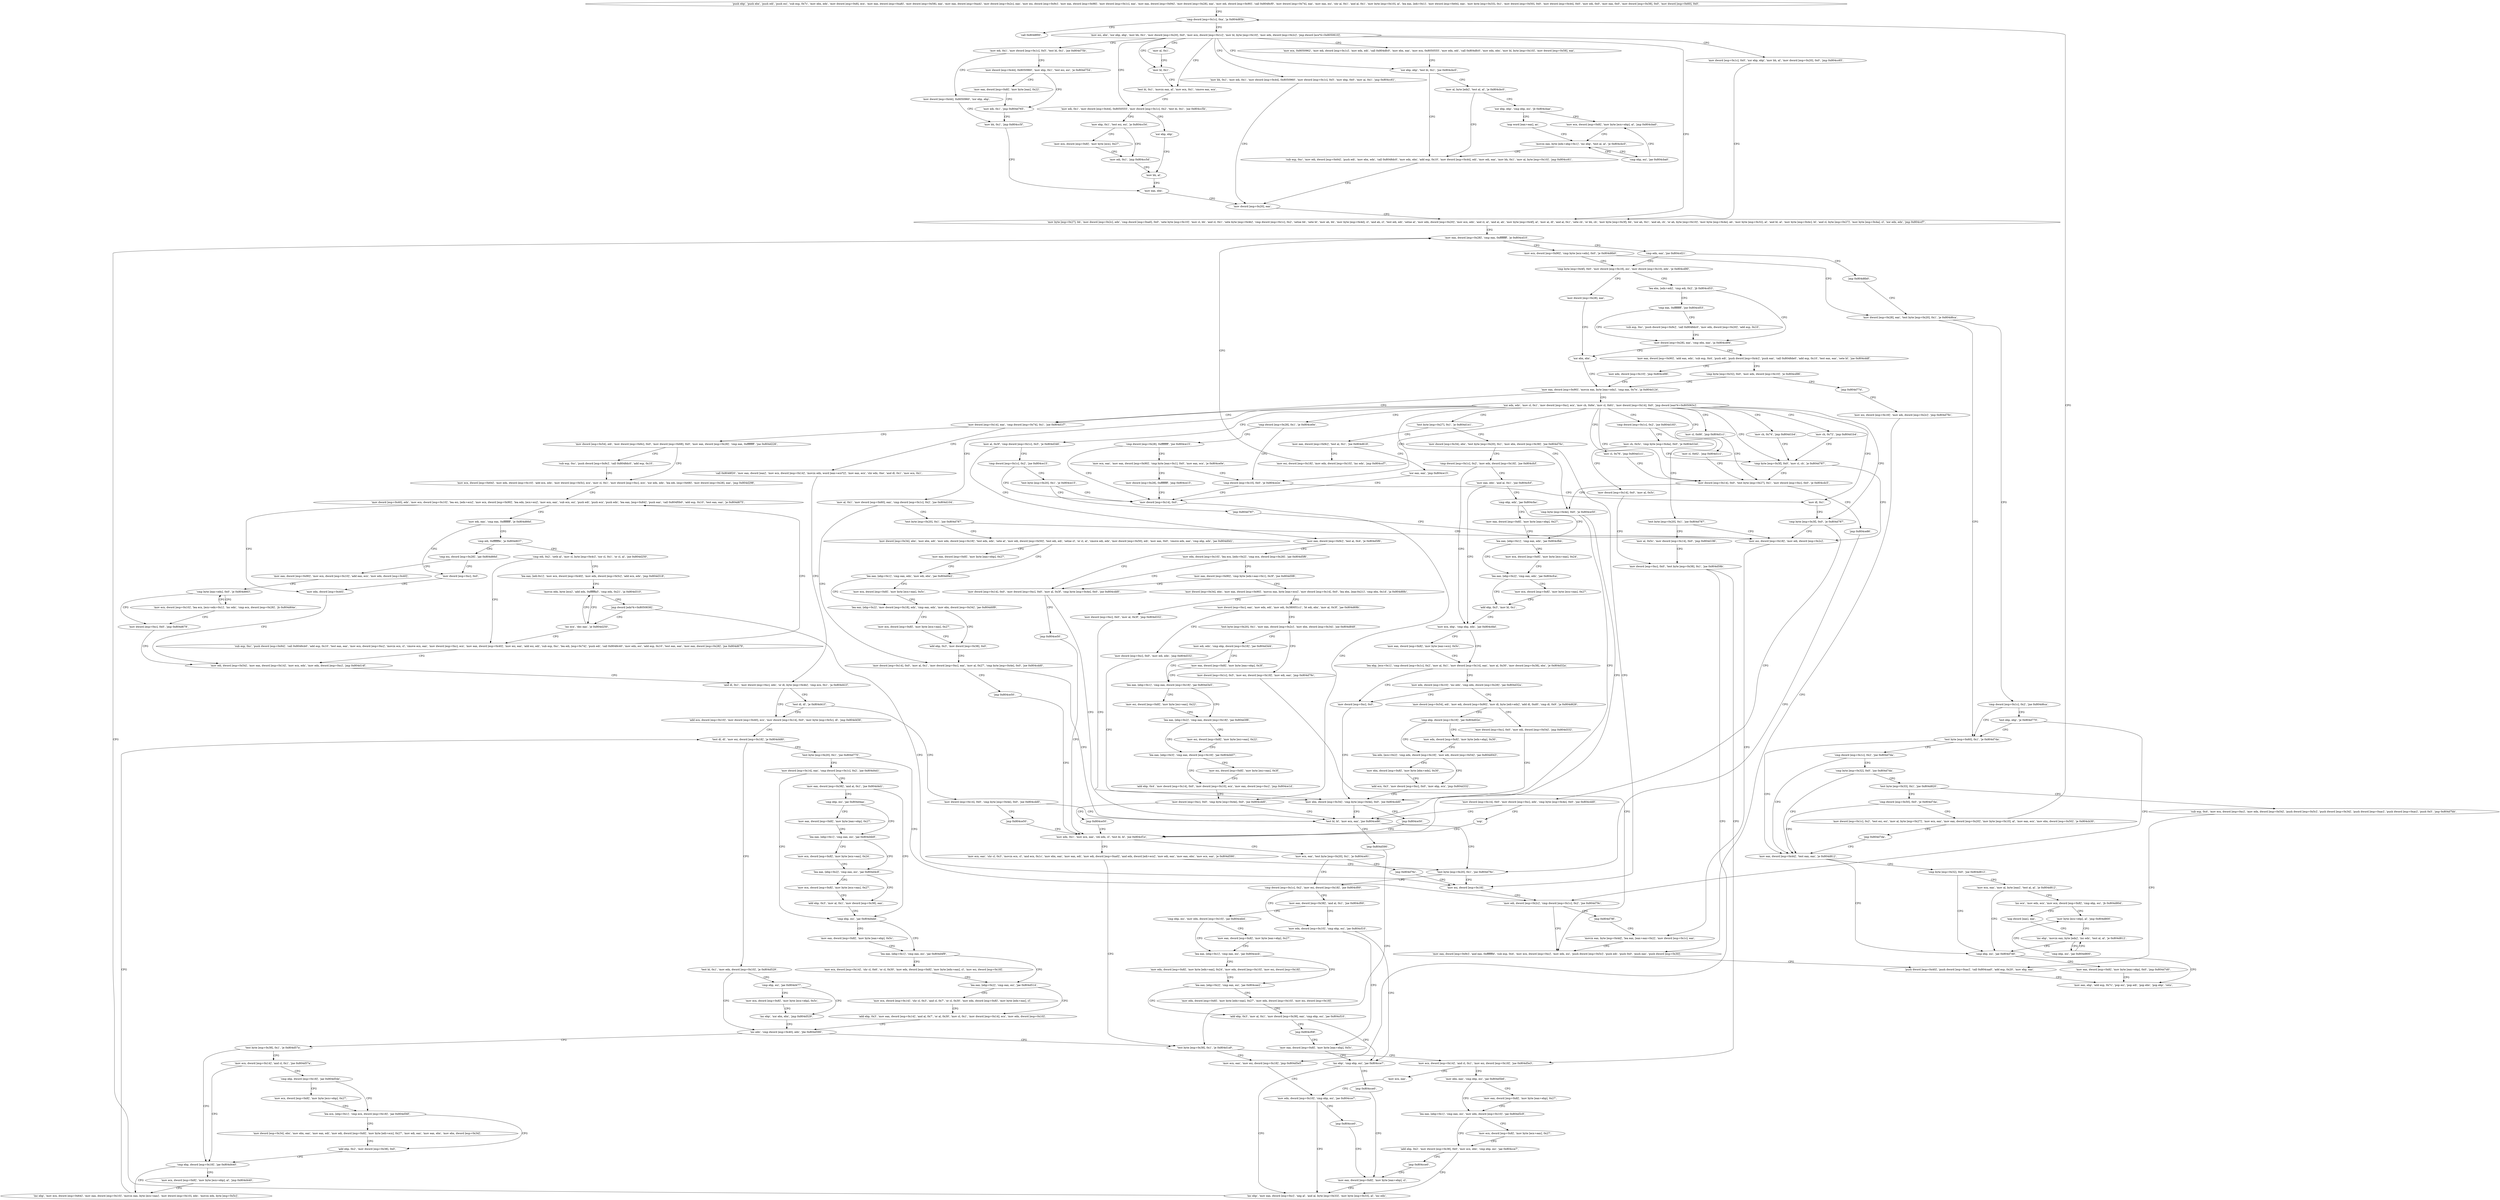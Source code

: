 digraph "func" {
"134531744" [label = "'push ebp', 'push ebx', 'push edi', 'push esi', 'sub esp, 0x7c', 'mov ebx, edx', 'mov dword [esp+0x8], ecx', 'mov eax, dword [esp+0xa8]', 'mov dword [esp+0x58], eax', 'mov eax, dword [esp+0xa4]', 'mov dword [esp+0x2c], eax', 'mov esi, dword [esp+0x9c]', 'mov eax, dword [esp+0x98]', 'mov dword [esp+0x1c], eax', 'mov eax, dword [esp+0x94]', 'mov dword [esp+0x28], eax', 'mov edi, dword [esp+0x90]', 'call 0x8048cf0', 'mov dword [esp+0x74], eax', 'mov eax, esi', 'shr al, 0x1', 'and al, 0x1', 'mov byte [esp+0x10], al', 'lea eax, [edi+0x1]', 'mov dword [esp+0x64], eax', 'mov byte [esp+0x33], 0x1', 'mov dword [esp+0x50], 0x0', 'mov dword [esp+0x44], 0x0', 'mov edi, 0x0', 'mov eax, 0x0', 'mov dword [esp+0x38], 0x0', 'mov dword [esp+0x60], 0x0', " ]
"134531888" [label = "'cmp dword [esp+0x1c], 0xa', 'ja 0x804d85b', " ]
"134535259" [label = "'call 0x8048f00', " ]
"134531899" [label = "'mov esi, ebx', 'xor ebp, ebp', 'mov bh, 0x1', 'mov dword [esp+0x20], 0x0', 'mov ecx, dword [esp+0x1c]', 'mov bl, byte [esp+0x10]', 'mov edx, dword [esp+0x2c]', 'jmp dword [ecx*4+0x8050610]', " ]
"134531932" [label = "'mov ecx, 0x8050962', 'mov edi, dword [esp+0x1c]', 'mov edx, edi', 'call 0x804dfc0', 'mov ebx, eax', 'mov ecx, 0x8050555', 'mov edx, edi', 'call 0x804dfc0', 'mov edx, ebx', 'mov bl, byte [esp+0x10]', 'mov dword [esp+0x58], eax', " ]
"134531972" [label = "'xor ebp, ebp', 'test bl, 0x1', 'jne 0x804cbc0', " ]
"134532066" [label = "'mov bh, 0x1', 'mov edi, 0x1', 'mov dword [esp+0x44], 0x8050960', 'mov dword [esp+0x1c], 0x5', 'mov ebp, 0x0', 'mov al, 0x1', 'jmp 0x804cc61', " ]
"134532098" [label = "'mov dword [esp+0x1c], 0x0', 'xor ebp, ebp', 'mov bh, al', 'mov dword [esp+0x20], 0x0', 'jmp 0x804cc65', " ]
"134532120" [label = "'mov al, 0x1', " ]
"134532122" [label = "'mov bl, 0x1', " ]
"134532124" [label = "'test bl, 0x1', 'movzx eax, al', 'mov ecx, 0x1', 'cmove eax, ecx', " ]
"134532138" [label = "'mov edi, 0x1', 'mov dword [esp+0x44], 0x8050555', 'mov dword [esp+0x1c], 0x2', 'test bl, 0x1', 'jne 0x804cc5b', " ]
"134532197" [label = "'mov byte [esp+0x27], bh', 'mov dword [esp+0x2c], edx', 'cmp dword [esp+0xa0], 0x0', 'sete byte [esp+0x10]', 'mov cl, bh', 'and cl, 0x1', 'sete byte [esp+0x4b]', 'cmp dword [esp+0x1c], 0x2', 'setne bh', 'sete bl', 'mov ah, bh', 'mov byte [esp+0x4d], cl', 'and ah, cl', 'test edi, edi', 'setne al', 'mov edx, dword [esp+0x20]', 'mov ecx, edx', 'and cl, al', 'and al, ah', 'mov byte [esp+0x4f], al', 'mov al, dl', 'and al, 0x1', 'sete ch', 'or bh, ch', 'mov byte [esp+0x3f], bh', 'xor ah, 0x1', 'and ah, ch', 'or ah, byte [esp+0x10]', 'mov byte [esp+0x4e], ah', 'mov byte [esp+0x32], al', 'and bl, al', 'mov byte [esp+0x4c], bl', 'and cl, byte [esp+0x27]', 'mov byte [esp+0x4a], cl', 'xor edx, edx', 'jmp 0x804ccf7', " ]
"134534954" [label = "'mov edi, 0x1', 'mov dword [esp+0x1c], 0x5', 'test bl, 0x1', 'jne 0x804d75b', " ]
"134532032" [label = "'sub esp, 0xc', 'mov edi, dword [esp+0x64]', 'push edi', 'mov ebx, edx', 'call 0x8048dc0', 'mov edx, ebx', 'add esp, 0x10', 'mov dword [esp+0x44], edi', 'mov edi, eax', 'mov bh, 0x1', 'mov al, byte [esp+0x10]', 'jmp 0x804cc61', " ]
"134531979" [label = "'mov al, byte [edx]', 'test al, al', 'je 0x804cbc0', " ]
"134532193" [label = "'mov dword [esp+0x20], eax', " ]
"134532187" [label = "'xor ebp, ebp', " ]
"134532164" [label = "'mov ebp, 0x1', 'test esi, esi', 'je 0x804cc54', " ]
"134532343" [label = "'mov eax, dword [esp+0x28]', 'cmp eax, 0xffffffff', 'je 0x804cd10', " ]
"134535003" [label = "'mov dword [esp+0x44], 0x8050960', 'xor ebp, ebp', " ]
"134534972" [label = "'mov dword [esp+0x44], 0x8050960', 'mov ebp, 0x1', 'test esi, esi', 'je 0x804d754', " ]
"134531985" [label = "'xor ebp, ebp', 'cmp ebp, esi', 'jb 0x804cbae', " ]
"134532189" [label = "'mov bh, al', " ]
"134532180" [label = "'mov edi, 0x1', 'jmp 0x804cc5d', " ]
"134532173" [label = "'mov ecx, dword [esp+0x8]', 'mov byte [ecx], 0x27', " ]
"134532368" [label = "'mov ecx, dword [esp+0x90]', 'cmp byte [ecx+edx], 0x0', 'je 0x804d6b0', " ]
"134532352" [label = "'cmp edx, eax', 'jne 0x804cd21', " ]
"134535013" [label = "'mov bh, 0x1', 'jmp 0x804cc5f', " ]
"134534996" [label = "'mov edi, 0x1', 'jmp 0x804d765', " ]
"134534989" [label = "'mov eax, dword [esp+0x8]', 'mov byte [eax], 0x22', " ]
"134532014" [label = "'mov ecx, dword [esp+0x8]', 'mov byte [ecx+ebp], al', 'jmp 0x804cba0', " ]
"134531991" [label = "'nop word [eax+eax], ax', " ]
"134534832" [label = "'mov dword [esp+0x28], eax', 'test byte [esp+0x20], 0x1', 'je 0x804d6ca', " ]
"134532385" [label = "'cmp byte [esp+0x4f], 0x0', 'mov dword [esp+0x18], esi', 'mov dword [esp+0x10], edx', 'je 0x804cd90', " ]
"134532356" [label = "'jmp 0x804d6b0', " ]
"134532191" [label = "'mov eax, ebx', " ]
"134532000" [label = "'movzx eax, byte [edx+ebp+0x1]', 'inc ebp', 'test al, al', 'je 0x804cbc0', " ]
"134534858" [label = "'test byte [esp+0x60], 0x1', 'je 0x804d7da', " ]
"134534843" [label = "'cmp dword [esp+0x1c], 0x2', 'jne 0x804d6ca', " ]
"134532496" [label = "'mov dword [esp+0x28], eax', " ]
"134532400" [label = "'lea ebx, [edx+edi]', 'cmp edi, 0x2', 'jb 0x804cd53', " ]
"134532010" [label = "'cmp ebp, esi', 'jae 0x804cba0', " ]
"134535130" [label = "'mov eax, dword [esp+0x44]', 'test eax, eax', 'je 0x804d812', " ]
"134534869" [label = "'cmp dword [esp+0x1c], 0x2', 'jne 0x804d7da', " ]
"134534850" [label = "'test ebp, ebp', 'je 0x804d770', " ]
"134532500" [label = "'xor ebx, ebx', " ]
"134532435" [label = "'mov dword [esp+0x28], eax', 'cmp ebx, eax', 'ja 0x804cd94', " ]
"134532408" [label = "'cmp eax, 0xffffffff', 'jne 0x804cd53', " ]
"134535186" [label = "'cmp ebp, esi', 'jae 0x804d7d0', " ]
"134535138" [label = "'cmp byte [esp+0x32], 0x0', 'jne 0x804d812', " ]
"134534880" [label = "'cmp byte [esp+0x32], 0x0', 'jne 0x804d7da', " ]
"134535024" [label = "'mov edi, dword [esp+0x2c]', 'cmp dword [esp+0x1c], 0x2', 'jne 0x804d79c', " ]
"134533412" [label = "'mov dword [esp+0x14], eax', 'cmp dword [esp+0x74], 0x1', 'jne 0x804d1f7', " ]
"134533623" [label = "'mov dword [esp+0x54], edi', 'mov dword [esp+0x6c], 0x0', 'mov dword [esp+0x68], 0x0', 'mov eax, dword [esp+0x28]', 'cmp eax, 0xffffffff', 'jne 0x804d226', " ]
"134533427" [label = "'call 0x8048f20', 'mov eax, dword [eax]', 'mov ecx, dword [esp+0x14]', 'movzx edx, word [eax+ecx*2]', 'mov eax, ecx', 'shr edx, 0xe', 'and dl, 0x1', 'mov ecx, 0x1', " ]
"134532522" [label = "'xor edx, edx', 'mov cl, 0x1', 'mov dword [esp+0xc], ecx', 'mov ch, 0x6e', 'mov cl, 0x61', 'mov dword [esp+0x14], 0x0', 'jmp dword [eax*4+0x805063c]', " ]
"134532549" [label = "'cmp byte [esp+0x4e], 0x0', 'je 0x804ce50', " ]
"134532581" [label = "'cmp dword [esp+0x28], 0x1', 'je 0x804ce0e', " ]
"134532622" [label = "'cmp dword [esp+0x10], 0x0', 'je 0x804ce2e', " ]
"134532654" [label = "'mov dl, 0x1', " ]
"134532656" [label = "'cmp byte [esp+0x3f], 0x0', 'je 0x804d787', " ]
"134532912" [label = "'cmp dword [esp+0x1c], 0x2', 'jne 0x804d183', " ]
"134532949" [label = "'mov cl, 0x66', 'jmp 0x804d1c1', " ]
"134532956" [label = "'mov ch, 0x74', 'jmp 0x804d1b4', " ]
"134532963" [label = "'mov cl, 0x62', 'jmp 0x804d1c1', " ]
"134532970" [label = "'mov ch, 0x72', 'jmp 0x804d1b4', " ]
"134532977" [label = "'test byte [esp+0x27], 0x1', 'je 0x804d1e1', " ]
"134533205" [label = "'mov al, 0x3f', 'cmp dword [esp+0x1c], 0x5', 'je 0x804d346', " ]
"134533245" [label = "'mov cl, 0x76', 'jmp 0x804d1c1', " ]
"134533252" [label = "'mov al, 0x1', 'mov dword [esp+0x60], eax', 'cmp dword [esp+0x1c], 0x2', 'jne 0x804d104', " ]
"134533556" [label = "'cmp byte [esp+0x3f], 0x0', 'mov cl, ch', 'je 0x804d787', " ]
"134533569" [label = "'mov dword [esp+0x14], 0x0', 'test byte [esp+0x27], 0x1', 'mov dword [esp+0xc], 0x0', 'je 0x804cdc5', " ]
"134532443" [label = "'mov eax, dword [esp+0x90]', 'add eax, edx', 'sub esp, 0x4', 'push edi', 'push dword [esp+0x4c]', 'push eax', 'call 0x8048de0', 'add esp, 0x10', 'test eax, eax', 'sete bl', 'jne 0x804cddf', " ]
"134532413" [label = "'sub esp, 0xc', 'push dword [esp+0x9c]', 'call 0x8048dc0', 'mov edx, dword [esp+0x20]', 'add esp, 0x10', " ]
"134535120" [label = "'mov eax, ebp', 'add esp, 0x7c', 'pop esi', 'pop edi', 'pop ebx', 'pop ebp', 'retn', " ]
"134535190" [label = "'mov eax, dword [esp+0x8]', 'mov byte [eax+ebp], 0x0', 'jmp 0x804d7d0', " ]
"134535145" [label = "'mov ecx, eax', 'mov al, byte [eax]', 'test al, al', 'je 0x804d812', " ]
"134534891" [label = "'test byte [esp+0x33], 0x1', 'jne 0x804d820', " ]
"134535068" [label = "'mov eax, dword [esp+0x9c]', 'and eax, 0xfffffffd', 'sub esp, 0x4', 'mov ecx, dword [esp+0xc]', 'mov edx, esi', 'push dword [esp+0x5c]', 'push edi', 'push 0x0', 'push eax', 'push dword [esp+0x30]', " ]
"134535035" [label = "'jmp 0x804d78f', " ]
"134533670" [label = "'mov ecx, dword [esp+0x64]', 'mov edx, dword [esp+0x10]', 'add ecx, edx', 'mov dword [esp+0x5c], ecx', 'mov cl, 0x1', 'mov dword [esp+0xc], ecx', 'xor edx, edx', 'lea edi, [esp+0x68]', 'mov dword [esp+0x28], eax', 'jmp 0x804d298', " ]
"134533652" [label = "'sub esp, 0xc', 'push dword [esp+0x9c]', 'call 0x8048dc0', 'add esp, 0x10', " ]
"134533455" [label = "'and dl, 0x1', 'mov dword [esp+0xc], edx', 'or dl, byte [esp+0x4b]', 'cmp ecx, 0x1', 'ja 0x804d41f', " ]
"134532688" [label = "'mov edx, 0x1', 'mov ecx, eax', 'shl edx, cl', 'test bl, bl', 'jne 0x804cf1e', " ]
"134532560" [label = "'test bl, bl', 'mov ecx, eax', 'jne 0x804ce86', " ]
"134532588" [label = "'cmp dword [esp+0x28], 0xffffffff', 'jne 0x804ce15', " ]
"134532629" [label = "'mov dword [esp+0x14], 0x0', " ]
"134535047" [label = "'mov esi, dword [esp+0x18]', 'mov edi, dword [esp+0x2c]', " ]
"134532667" [label = "'mov dword [esp+0x14], 0x0', 'mov dword [esp+0xc], edx', 'cmp byte [esp+0x4e], 0x0', 'jne 0x804cdd0', " ]
"134533507" [label = "'mov ch, 0x5c', 'cmp byte [esp+0x4a], 0x0', 'je 0x804d1b4', " ]
"134532923" [label = "'test byte [esp+0x20], 0x1', 'jne 0x804d787', " ]
"134533601" [label = "'mov eax, dword [esp+0x9c]', 'test al, 0x1', 'jne 0x804d618', " ]
"134532988" [label = "'mov dword [esp+0x34], ebx', 'test byte [esp+0x20], 0x1', 'mov ebx, dword [esp+0x38]', 'jne 0x804d76c', " ]
"134533958" [label = "'mov eax, dword [esp+0x9c]', 'test al, 0x4', 'je 0x804d5f6', " ]
"134533218" [label = "'cmp dword [esp+0x1c], 0x2', 'jne 0x804ce15', " ]
"134533380" [label = "'mov dword [esp+0x14], 0x0', 'mov al, 0x1', 'mov dword [esp+0xc], eax', 'mov al, 0x27', 'cmp byte [esp+0x4e], 0x0', 'jne 0x804cdd0', " ]
"134533265" [label = "'test byte [esp+0x20], 0x1', 'jne 0x804d787', " ]
"134533596" [label = "'jmp 0x804ce86', " ]
"134532502" [label = "'mov eax, dword [esp+0x90]', 'movzx eax, byte [eax+edx]', 'cmp eax, 0x7e', 'ja 0x804d124', " ]
"134532575" [label = "'mov edx, dword [esp+0x10]', 'jmp 0x804cd96', " ]
"134532476" [label = "'cmp byte [esp+0x32], 0x0', 'mov edx, dword [esp+0x10]', 'je 0x804cd96', " ]
"134535153" [label = "'inc ecx', 'mov edx, ecx', 'mov ecx, dword [esp+0x8]', 'cmp ebp, esi', 'jb 0x804d80d', " ]
"134535200" [label = "'sub esp, 0x4', 'mov ecx, dword [esp+0xc]', 'mov edx, dword [esp+0x54]', 'push dword [esp+0x5c]', 'push dword [esp+0x34]', 'push dword [esp+0xac]', 'push dword [esp+0xac]', 'push 0x5', 'jmp 0x804d7bb', " ]
"134534902" [label = "'cmp dword [esp+0x50], 0x0', 'je 0x804d7da', " ]
"134535099" [label = "'push dword [esp+0x40]', 'push dword [esp+0xac]', 'call 0x804caa0', 'add esp, 0x20', 'mov ebp, eax', " ]
"134535055" [label = "'movzx eax, byte [esp+0x4d]', 'lea eax, [eax+eax+0x2]', 'mov dword [esp+0x1c], eax', " ]
"134533784" [label = "'mov dword [esp+0x40], edx', 'mov ecx, dword [esp+0x10]', 'lea esi, [edx+ecx]', 'mov ecx, dword [esp+0x90]', 'lea edx, [ecx+esi]', 'mov ecx, eax', 'sub ecx, esi', 'push edi', 'push ecx', 'push edx', 'lea eax, [esp+0x84]', 'push eax', 'call 0x804f0b0', 'add esp, 0x10', 'test eax, eax', 'je 0x804d675', " ]
"134534175" [label = "'add ecx, dword [esp+0x10]', 'mov dword [esp+0x40], ecx', 'mov dword [esp+0x14], 0x0', 'mov byte [esp+0x5c], dl', 'jmp 0x804d456', " ]
"134534230" [label = "'test dl, dl', 'mov esi, dword [esp+0x18]', 'je 0x804d480', " ]
"134533475" [label = "'test dl, dl', 'je 0x804d41f', " ]
"134533483" [label = "'mov dword [esp+0x14], 0x0', 'cmp byte [esp+0x4e], 0x0', 'jne 0x804cdd0', " ]
"134532894" [label = "'mov ecx, eax', 'test byte [esp+0x20], 0x1', 'je 0x804ce91', " ]
"134532705" [label = "'mov ecx, eax', 'shr cl, 0x3', 'movzx ecx, cl', 'and ecx, 0x1c', 'mov ebx, eax', 'mov eax, edi', 'mov edi, dword [esp+0xa0]', 'and edx, dword [edi+ecx]', 'mov edi, eax', 'mov eax, ebx', 'mov ecx, eax', 'je 0x804d590', " ]
"134532742" [label = "'test byte [esp+0x20], 0x1', 'jne 0x804d76c', " ]
"134532570" [label = "'jmp 0x804d590', " ]
"134532595" [label = "'mov ecx, eax', 'mov eax, dword [esp+0x90]', 'cmp byte [eax+0x1], 0x0', 'mov eax, ecx', 'je 0x804ce0e', " ]
"134532637" [label = "'mov dword [esp+0xc], 0x0', 'cmp byte [esp+0x4e], 0x0', 'jne 0x804cdd0', " ]
"134532686" [label = "'nop', " ]
"134533516" [label = "'mov dword [esp+0x14], 0x0', 'mov al, 0x5c', " ]
"134532934" [label = "'mov al, 0x5c', 'mov dword [esp+0x14], 0x0', 'jmp 0x804d196', " ]
"134534680" [label = "'mov esi, dword [esp+0x18]', 'mov edx, dword [esp+0x10]', 'inc edx', 'jmp 0x804ccf7', " ]
"134533616" [label = "'xor eax, eax', 'jmp 0x804ce15', " ]
"134535020" [label = "'mov esi, dword [esp+0x18]', " ]
"134533007" [label = "'cmp dword [esp+0x1c], 0x2', 'mov edx, dword [esp+0x18]', 'jne 0x804cfcf', " ]
"134534646" [label = "'mov dword [esp+0x14], 0x0', 'mov dword [esp+0xc], 0x0', 'mov al, 0x3f', 'cmp byte [esp+0x4e], 0x0', 'jne 0x804cdd0', " ]
"134533973" [label = "'mov edx, dword [esp+0x10]', 'lea ecx, [edx+0x2]', 'cmp ecx, dword [esp+0x28]', 'jae 0x804d5f6', " ]
"134533229" [label = "'test byte [esp+0x20], 0x1', 'je 0x804ce15', " ]
"134533407" [label = "'jmp 0x804ce50', " ]
"134533276" [label = "'mov dword [esp+0x34], ebx', 'mov ebx, edi', 'mov edx, dword [esp+0x18]', 'test edx, edx', 'sete al', 'mov edi, dword [esp+0x50]', 'test edi, edi', 'setne cl', 'or cl, al', 'cmove edi, edx', 'mov dword [esp+0x50], edi', 'mov eax, 0x0', 'cmove edx, eax', 'cmp ebp, edx', 'jae 0x804d0d1', " ]
"134532487" [label = "'jmp 0x804d77d', " ]
"134535181" [label = "'mov byte [ecx+ebp], al', 'jmp 0x804d800', " ]
"134535164" [label = "'nop dword [eax], eax', " ]
"134534913" [label = "'mov dword [esp+0x1c], 0x2', 'test esi, esi', 'mov al, byte [esp+0x27]', 'mov ecx, eax', 'mov eax, dword [esp+0x20]', 'mov byte [esp+0x10], al', 'mov eax, ecx', 'mov ebx, dword [esp+0x50]', 'je 0x804cb30', " ]
"134534773" [label = "'mov edx, dword [esp+0x40]', " ]
"134533836" [label = "'mov edi, eax', 'cmp eax, 0xffffffff', 'je 0x804d66d', " ]
"134534272" [label = "'test byte [esp+0x20], 0x1', 'jne 0x804d770', " ]
"134534238" [label = "'test bl, 0x1', 'mov edx, dword [esp+0x10]', 'je 0x804d529', " ]
"134533502" [label = "'jmp 0x804ce50', " ]
"134532753" [label = "'cmp dword [esp+0x1c], 0x2', 'mov esi, dword [esp+0x18]', 'jne 0x804cf00', " ]
"134532907" [label = "'jmp 0x804d76c', " ]
"134534544" [label = "'test byte [esp+0x38], 0x1', 'je 0x804d1a9', " ]
"134532612" [label = "'mov dword [esp+0x28], 0xffffffff', 'jmp 0x804ce15', " ]
"134532652" [label = "'jmp 0x804ce50', " ]
"134533526" [label = "'mov dword [esp+0xc], 0x0', 'test byte [esp+0x38], 0x1', 'jne 0x804d59b', " ]
"134533071" [label = "'mov ecx, ebp', 'cmp ebp, edx', 'jae 0x804cfdd', " ]
"134533018" [label = "'mov eax, ebx', 'and al, 0x1', 'jne 0x804cfcf', " ]
"134534675" [label = "'jmp 0x804ce50', " ]
"134533990" [label = "'mov eax, dword [esp+0x90]', 'cmp byte [edx+eax+0x1], 0x3f', 'jne 0x804d5f6', " ]
"134533240" [label = "'jmp 0x804d787', " ]
"134533329" [label = "'lea eax, [ebp+0x1]', 'cmp eax, edx', 'mov edi, ebx', 'jae 0x804d0e2', " ]
"134533321" [label = "'mov eax, dword [esp+0x8]', 'mov byte [eax+ebp], 0x27', " ]
"134535037" [label = "'mov esi, dword [esp+0x18]', 'mov edi, dword [esp+0x2c]', 'jmp 0x804d79c', " ]
"134535168" [label = "'inc ebp', 'movzx eax, byte [edx]', 'inc edx', 'test al, al', 'je 0x804d812', " ]
"134534949" [label = "'jmp 0x804d7da', " ]
"134534777" [label = "'mov edi, dword [esp+0x54]', 'mov eax, dword [esp+0x14]', 'mov ecx, edx', 'mov edx, dword [esp+0xc]', 'jmp 0x804d14f', " ]
"134534765" [label = "'mov dword [esp+0xc], 0x0', " ]
"134533847" [label = "'cmp edi, 0xfffffffe', 'je 0x804d637', " ]
"134534283" [label = "'mov dword [esp+0x14], eax', 'cmp dword [esp+0x1c], 0x2', 'jne 0x804d4d1', " ]
"134534441" [label = "'inc edx', 'cmp dword [esp+0x40], edx', 'jbe 0x804d590', " ]
"134534251" [label = "'cmp ebp, esi', 'jae 0x804d477', " ]
"134532864" [label = "'mov edx, dword [esp+0x10]', 'cmp ebp, esi', 'jae 0x804cf10', " ]
"134532764" [label = "'mov eax, dword [esp+0x38]', 'and al, 0x1', 'jne 0x804cf00', " ]
"134533545" [label = "'mov ecx, eax', 'mov esi, dword [esp+0x18]', 'jmp 0x804d5e5', " ]
"134534555" [label = "'mov ecx, dword [esp+0x14]', 'and cl, 0x1', 'mov esi, dword [esp+0x18]', 'jne 0x804d5e3', " ]
"134534627" [label = "'mov ecx, eax', " ]
"134534568" [label = "'mov ebx, eax', 'cmp ebp, esi', 'jae 0x804d5b6', " ]
"134534629" [label = "'mov edx, dword [esp+0x10]', 'cmp ebp, esi', 'jae 0x804cce7', " ]
"134533085" [label = "'lea ebp, [ecx+0x1]', 'cmp dword [esp+0x1c], 0x2', 'mov al, 0x1', 'mov dword [esp+0x14], eax', 'mov al, 0x30', 'mov dword [esp+0x38], ebx', 'je 0x804d32a', " ]
"134533077" [label = "'mov eax, dword [esp+0x8]', 'mov byte [eax+ecx], 0x5c', " ]
"134533024" [label = "'cmp ebp, edx', 'jae 0x804cfac', " ]
"134534008" [label = "'mov dword [esp+0x34], ebx', 'mov eax, dword [esp+0x90]', 'movsx eax, byte [eax+ecx]', 'mov dword [esp+0x14], 0x0', 'lea ebx, [eax-0x21]', 'cmp ebx, 0x1d', 'ja 0x804d68c', " ]
"134533346" [label = "'lea eax, [ebp+0x2]', 'mov dword [esp+0x18], edx', 'cmp eax, edx', 'mov ebx, dword [esp+0x34]', 'jae 0x804d0f9', " ]
"134533338" [label = "'mov ecx, dword [esp+0x8]', 'mov byte [ecx+eax], 0x5c', " ]
"134535177" [label = "'cmp ebp, esi', 'jae 0x804d800', " ]
"134534711" [label = "'cmp esi, dword [esp+0x28]', 'jae 0x804d66d', " ]
"134533856" [label = "'cmp edi, 0x2', 'setb al', 'mov cl, byte [esp+0x4c]', 'xor cl, 0x1', 'or cl, al', 'jne 0x804d250', " ]
"134534353" [label = "'cmp ebp, esi', 'jae 0x804d4dd', " ]
"134534294" [label = "'mov eax, dword [esp+0x38]', 'and al, 0x1', 'jne 0x804d4d1', " ]
"134534448" [label = "'test byte [esp+0x38], 0x1', 'je 0x804d57a', " ]
"134534263" [label = "'inc ebp', 'xor ebx, ebx', 'jmp 0x804d529', " ]
"134534255" [label = "'mov ecx, dword [esp+0x8]', 'mov byte [ecx+ebp], 0x5c', " ]
"134532880" [label = "'inc ebp', 'cmp ebp, esi', 'jae 0x804cce7', " ]
"134532872" [label = "'mov eax, dword [esp+0x8]', 'mov byte [eax+ebp], 0x5c', " ]
"134532772" [label = "'cmp ebp, esi', 'mov edx, dword [esp+0x10]', 'jae 0x804ceb4', " ]
"134534582" [label = "'lea eax, [ebp+0x1]', 'cmp eax, esi', 'mov edx, dword [esp+0x10]', 'jae 0x804d5c9', " ]
"134534574" [label = "'mov eax, dword [esp+0x8]', 'mov byte [eax+ebp], 0x27', " ]
"134532327" [label = "'inc ebp', 'mov eax, dword [esp+0xc]', 'neg al', 'and al, byte [esp+0x33]', 'mov byte [esp+0x33], al', 'inc edx', " ]
"134534641" [label = "'jmp 0x804cce0', " ]
"134533930" [label = "'mov dword [esp+0xc], 0x0', " ]
"134533111" [label = "'mov edx, dword [esp+0x10]', 'inc edx', 'cmp edx, dword [esp+0x28]', 'jae 0x804d32a', " ]
"134533036" [label = "'lea eax, [ebp+0x1]', 'cmp eax, edx', 'jae 0x804cfbb', " ]
"134533028" [label = "'mov eax, dword [esp+0x8]', 'mov byte [eax+ebp], 0x27', " ]
"134534796" [label = "'mov dword [esp+0xc], 0x0', 'mov al, 0x3f', 'jmp 0x804d332', " ]
"134534043" [label = "'mov dword [esp+0xc], eax', 'mov edx, edi', 'mov edi, 0x380051c1', 'bt edi, ebx', 'mov al, 0x3f', 'jae 0x804d69b', " ]
"134533369" [label = "'add ebp, 0x3', 'mov dword [esp+0x38], 0x0', " ]
"134533361" [label = "'mov ecx, dword [esp+0x8]', 'mov byte [ecx+eax], 0x27', " ]
"134534717" [label = "'mov eax, dword [esp+0x90]', 'mov ecx, dword [esp+0x10]', 'add eax, ecx', 'mov edx, dword [esp+0x40]', " ]
"134533712" [label = "'sub esp, 0xc', 'push dword [esp+0x84]', 'call 0x8048cb0', 'add esp, 0x10', 'test eax, eax', 'mov ecx, dword [esp+0xc]', 'movzx ecx, cl', 'cmove ecx, eax', 'mov dword [esp+0xc], ecx', 'mov eax, dword [esp+0x40]', 'mov esi, eax', 'add esi, edi', 'sub esp, 0xc', 'lea edi, [esp+0x74]', 'push edi', 'call 0x8048c40', 'mov edx, esi', 'add esp, 0x10', 'test eax, eax', 'mov eax, dword [esp+0x28]', 'jne 0x804d679', " ]
"134533877" [label = "'lea eax, [edi-0x1]', 'mov ecx, dword [esp+0x40]', 'mov edx, dword [esp+0x5c]', 'add ecx, edx', 'jmp 0x804d318', " ]
"134534365" [label = "'lea eax, [ebp+0x1]', 'cmp eax, esi', 'jae 0x804d4f9', " ]
"134534357" [label = "'mov eax, dword [esp+0x8]', 'mov byte [eax+ebp], 0x5c', " ]
"134534302" [label = "'cmp ebp, esi', 'jae 0x804d4aa', " ]
"134534522" [label = "'cmp ebp, dword [esp+0x18]', 'jae 0x804d440', " ]
"134534455" [label = "'mov ecx, dword [esp+0x14]', 'and cl, 0x1', 'jne 0x804d57a', " ]
"134532889" [label = "'jmp 0x804cce0', " ]
"134532788" [label = "'lea eax, [ebp+0x1]', 'cmp eax, esi', 'jae 0x804cecb', " ]
"134532780" [label = "'mov eax, dword [esp+0x8]', 'mov byte [eax+ebp], 0x27', " ]
"134532320" [label = "'mov eax, dword [esp+0x8]', 'mov byte [eax+ebp], cl', " ]
"134534601" [label = "'add ebp, 0x2', 'mov dword [esp+0x38], 0x0', 'mov ecx, ebx', 'cmp ebp, esi', 'jae 0x804cce7', " ]
"134534593" [label = "'mov ecx, dword [esp+0x8]', 'mov byte [ecx+eax], 0x27', " ]
"134533938" [label = "'mov ebx, dword [esp+0x34]', 'cmp byte [esp+0x4e], 0x0', 'jne 0x804cdd0', " ]
"134533126" [label = "'mov dword [esp+0x54], edi', 'mov edi, dword [esp+0x90]', 'mov dl, byte [edi+edx]', 'add dl, 0xd0', 'cmp dl, 0x9', 'ja 0x804d626', " ]
"134533051" [label = "'lea eax, [ebp+0x2]', 'cmp eax, edx', 'jae 0x804cfca', " ]
"134533043" [label = "'mov ecx, dword [esp+0x8]', 'mov byte [ecx+eax], 0x24', " ]
"134534811" [label = "'mov dword [esp+0xc], 0x0', 'mov edi, edx', 'jmp 0x804d332', " ]
"134534065" [label = "'test byte [esp+0x20], 0x1', 'mov eax, dword [esp+0x2c]', 'mov ebx, dword [esp+0x34]', 'jne 0x804d848', " ]
"134534734" [label = "'cmp byte [eax+edx], 0x0', 'je 0x804d663', " ]
"134533912" [label = "'movsx edx, byte [ecx]', 'add edx, 0xffffffa5', 'cmp edx, 0x21', 'ja 0x804d310', " ]
"134534393" [label = "'lea eax, [ebp+0x2]', 'cmp eax, esi', 'jae 0x804d514', " ]
"134534372" [label = "'mov ecx, dword [esp+0x14]', 'shr cl, 0x6', 'or cl, 0x30', 'mov edx, dword [esp+0x8]', 'mov byte [edx+eax], cl', 'mov esi, dword [esp+0x18]', " ]
"134534314" [label = "'lea eax, [ebp+0x1]', 'cmp eax, esi', 'jae 0x804d4b9', " ]
"134534306" [label = "'mov eax, dword [esp+0x8]', 'mov byte [eax+ebp], 0x27', " ]
"134534208" [label = "'inc ebp', 'mov ecx, dword [esp+0x64]', 'mov eax, dword [esp+0x10]', 'movzx eax, byte [ecx+eax]', 'mov dword [esp+0x10], edx', 'movzx edx, byte [esp+0x5c]', " ]
"134534532" [label = "'mov ecx, dword [esp+0x8]', 'mov byte [ecx+ebp], al', 'jmp 0x804d440', " ]
"134534464" [label = "'cmp ebp, dword [esp+0x18]', 'jae 0x804d54e', " ]
"134532811" [label = "'lea eax, [ebp+0x2]', 'cmp eax, esi', 'jae 0x804cee2', " ]
"134532795" [label = "'mov edx, dword [esp+0x8]', 'mov byte [edx+eax], 0x24', 'mov edx, dword [esp+0x10]', 'mov esi, dword [esp+0x18]', " ]
"134534622" [label = "'jmp 0x804cce0', " ]
"134533953" [label = "'jmp 0x804ce50', " ]
"134534694" [label = "'mov dword [esp+0xc], 0x0', 'mov edi, dword [esp+0x54]', 'jmp 0x804d332', " ]
"134533152" [label = "'cmp ebp, dword [esp+0x18]', 'jae 0x804d02e', " ]
"134533066" [label = "'add ebp, 0x3', 'mov bl, 0x1', " ]
"134533058" [label = "'mov ecx, dword [esp+0x8]', 'mov byte [ecx+eax], 0x27', " ]
"134535240" [label = "'mov dword [esp+0x1c], 0x5', 'mov esi, dword [esp+0x18]', 'mov edi, eax', 'jmp 0x804d79c', " ]
"134534084" [label = "'mov edi, edx', 'cmp ebp, dword [esp+0x18]', 'jae 0x804d3d4', " ]
"134534755" [label = "'mov dword [esp+0xc], 0x0', 'jmp 0x804d679', " ]
"134534740" [label = "'mov ecx, dword [esp+0x10]', 'lea ecx, [ecx+edx+0x1]', 'inc edx', 'cmp ecx, dword [esp+0x28]', 'jb 0x804d64e', " ]
"134533904" [label = "'inc ecx', 'dec eax', 'je 0x804d250', " ]
"134533923" [label = "'jmp dword [edx*4+0x8050838]', " ]
"134534420" [label = "'add ebp, 0x3', 'mov eax, dword [esp+0x14]', 'and al, 0x7', 'or al, 0x30', 'mov cl, 0x1', 'mov dword [esp+0x14], ecx', 'mov edx, dword [esp+0x10]', " ]
"134534400" [label = "'mov ecx, dword [esp+0x14]', 'shr cl, 0x3', 'and cl, 0x7', 'or cl, 0x30', 'mov edx, dword [esp+0x8]', 'mov byte [edx+eax], cl', " ]
"134534329" [label = "'lea eax, [ebp+0x2]', 'cmp eax, esi', 'jae 0x804d4c8', " ]
"134534321" [label = "'mov ecx, dword [esp+0x8]', 'mov byte [ecx+eax], 0x24', " ]
"134534478" [label = "'lea ecx, [ebp+0x1]', 'cmp ecx, dword [esp+0x18]', 'jae 0x804d56f', " ]
"134534470" [label = "'mov ecx, dword [esp+0x8]', 'mov byte [ecx+ebp], 0x27', " ]
"134532834" [label = "'add ebp, 0x3', 'mov al, 0x1', 'mov dword [esp+0x38], eax', 'cmp ebp, esi', 'jae 0x804cf10', " ]
"134532818" [label = "'mov edx, dword [esp+0x8]', 'mov byte [edx+eax], 0x27', 'mov edx, dword [esp+0x10]', 'mov esi, dword [esp+0x18]', " ]
"134533166" [label = "'lea edx, [ecx+0x2]', 'cmp edx, dword [esp+0x18]', 'mov edi, dword [esp+0x54]', 'jae 0x804d043', " ]
"134533158" [label = "'mov edx, dword [esp+0x8]', 'mov byte [edx+ebp], 0x30', " ]
"134534100" [label = "'lea eax, [ebp+0x1]', 'cmp eax, dword [esp+0x18]', 'jae 0x804d3e5', " ]
"134534092" [label = "'mov eax, dword [esp+0x8]', 'mov byte [eax+ebp], 0x3f', " ]
"134534344" [label = "'add ebp, 0x3', 'mov al, 0x1', 'mov dword [esp+0x38], eax', " ]
"134534336" [label = "'mov ecx, dword [esp+0x8]', 'mov byte [ecx+eax], 0x27', " ]
"134534511" [label = "'add ebp, 0x2', 'mov dword [esp+0x38], 0x0', " ]
"134534487" [label = "'mov dword [esp+0x34], ebx', 'mov ebx, eax', 'mov eax, edi', 'mov edi, dword [esp+0x8]', 'mov byte [edi+ecx], 0x27', 'mov edi, eax', 'mov eax, ebx', 'mov ebx, dword [esp+0x34]', " ]
"134532847" [label = "'jmp 0x804cf08', " ]
"134533187" [label = "'add ecx, 0x3', 'mov dword [esp+0xc], 0x0', 'mov ebp, ecx', 'jmp 0x804d332', " ]
"134533179" [label = "'mov ebx, dword [esp+0x8]', 'mov byte [ebx+edx], 0x30', " ]
"134534117" [label = "'lea eax, [ebp+0x2]', 'cmp eax, dword [esp+0x18]', 'jae 0x804d3f6', " ]
"134534109" [label = "'mov esi, dword [esp+0x8]', 'mov byte [esi+eax], 0x22', " ]
"134534134" [label = "'lea eax, [ebp+0x3]', 'cmp eax, dword [esp+0x18]', 'jae 0x804d407', " ]
"134534126" [label = "'mov esi, dword [esp+0x8]', 'mov byte [esi+eax], 0x22', " ]
"134534151" [label = "'add ebp, 0x4', 'mov dword [esp+0x14], 0x0', 'mov dword [esp+0x10], ecx', 'mov eax, dword [esp+0xc]', 'jmp 0x804ce1d', " ]
"134534143" [label = "'mov esi, dword [esp+0x8]', 'mov byte [esi+eax], 0x3f', " ]
"134531744" -> "134531888" [ label = "CFG" ]
"134531888" -> "134535259" [ label = "CFG" ]
"134531888" -> "134531899" [ label = "CFG" ]
"134531899" -> "134531932" [ label = "CFG" ]
"134531899" -> "134531972" [ label = "CFG" ]
"134531899" -> "134532066" [ label = "CFG" ]
"134531899" -> "134532098" [ label = "CFG" ]
"134531899" -> "134532120" [ label = "CFG" ]
"134531899" -> "134532122" [ label = "CFG" ]
"134531899" -> "134532124" [ label = "CFG" ]
"134531899" -> "134532138" [ label = "CFG" ]
"134531899" -> "134532197" [ label = "CFG" ]
"134531899" -> "134534954" [ label = "CFG" ]
"134531932" -> "134531972" [ label = "CFG" ]
"134531972" -> "134532032" [ label = "CFG" ]
"134531972" -> "134531979" [ label = "CFG" ]
"134532066" -> "134532193" [ label = "CFG" ]
"134532098" -> "134532197" [ label = "CFG" ]
"134532120" -> "134532122" [ label = "CFG" ]
"134532122" -> "134532124" [ label = "CFG" ]
"134532124" -> "134532138" [ label = "CFG" ]
"134532138" -> "134532187" [ label = "CFG" ]
"134532138" -> "134532164" [ label = "CFG" ]
"134532197" -> "134532343" [ label = "CFG" ]
"134534954" -> "134535003" [ label = "CFG" ]
"134534954" -> "134534972" [ label = "CFG" ]
"134532032" -> "134532193" [ label = "CFG" ]
"134531979" -> "134532032" [ label = "CFG" ]
"134531979" -> "134531985" [ label = "CFG" ]
"134532193" -> "134532197" [ label = "CFG" ]
"134532187" -> "134532189" [ label = "CFG" ]
"134532164" -> "134532180" [ label = "CFG" ]
"134532164" -> "134532173" [ label = "CFG" ]
"134532343" -> "134532368" [ label = "CFG" ]
"134532343" -> "134532352" [ label = "CFG" ]
"134535003" -> "134535013" [ label = "CFG" ]
"134534972" -> "134534996" [ label = "CFG" ]
"134534972" -> "134534989" [ label = "CFG" ]
"134531985" -> "134532014" [ label = "CFG" ]
"134531985" -> "134531991" [ label = "CFG" ]
"134532189" -> "134532191" [ label = "CFG" ]
"134532180" -> "134532189" [ label = "CFG" ]
"134532173" -> "134532180" [ label = "CFG" ]
"134532368" -> "134534832" [ label = "CFG" ]
"134532368" -> "134532385" [ label = "CFG" ]
"134532352" -> "134532385" [ label = "CFG" ]
"134532352" -> "134532356" [ label = "CFG" ]
"134535013" -> "134532191" [ label = "CFG" ]
"134534996" -> "134535013" [ label = "CFG" ]
"134534989" -> "134534996" [ label = "CFG" ]
"134532014" -> "134532000" [ label = "CFG" ]
"134531991" -> "134532000" [ label = "CFG" ]
"134534832" -> "134534858" [ label = "CFG" ]
"134534832" -> "134534843" [ label = "CFG" ]
"134532385" -> "134532496" [ label = "CFG" ]
"134532385" -> "134532400" [ label = "CFG" ]
"134532356" -> "134534832" [ label = "CFG" ]
"134532191" -> "134532193" [ label = "CFG" ]
"134532000" -> "134532032" [ label = "CFG" ]
"134532000" -> "134532010" [ label = "CFG" ]
"134534858" -> "134535130" [ label = "CFG" ]
"134534858" -> "134534869" [ label = "CFG" ]
"134534843" -> "134534858" [ label = "CFG" ]
"134534843" -> "134534850" [ label = "CFG" ]
"134532496" -> "134532500" [ label = "CFG" ]
"134532400" -> "134532435" [ label = "CFG" ]
"134532400" -> "134532408" [ label = "CFG" ]
"134532010" -> "134532000" [ label = "CFG" ]
"134532010" -> "134532014" [ label = "CFG" ]
"134535130" -> "134535186" [ label = "CFG" ]
"134535130" -> "134535138" [ label = "CFG" ]
"134534869" -> "134535130" [ label = "CFG" ]
"134534869" -> "134534880" [ label = "CFG" ]
"134534850" -> "134535024" [ label = "CFG" ]
"134534850" -> "134534858" [ label = "CFG" ]
"134532500" -> "134532502" [ label = "CFG" ]
"134532435" -> "134532500" [ label = "CFG" ]
"134532435" -> "134532443" [ label = "CFG" ]
"134532408" -> "134532435" [ label = "CFG" ]
"134532408" -> "134532413" [ label = "CFG" ]
"134535186" -> "134535120" [ label = "CFG" ]
"134535186" -> "134535190" [ label = "CFG" ]
"134535138" -> "134535186" [ label = "CFG" ]
"134535138" -> "134535145" [ label = "CFG" ]
"134534880" -> "134535130" [ label = "CFG" ]
"134534880" -> "134534891" [ label = "CFG" ]
"134535024" -> "134535068" [ label = "CFG" ]
"134535024" -> "134535035" [ label = "CFG" ]
"134533412" -> "134533623" [ label = "CFG" ]
"134533412" -> "134533427" [ label = "CFG" ]
"134533623" -> "134533670" [ label = "CFG" ]
"134533623" -> "134533652" [ label = "CFG" ]
"134533427" -> "134533455" [ label = "CFG" ]
"134532522" -> "134532549" [ label = "CFG" ]
"134532522" -> "134532581" [ label = "CFG" ]
"134532522" -> "134532622" [ label = "CFG" ]
"134532522" -> "134532654" [ label = "CFG" ]
"134532522" -> "134532656" [ label = "CFG" ]
"134532522" -> "134532912" [ label = "CFG" ]
"134532522" -> "134532949" [ label = "CFG" ]
"134532522" -> "134532956" [ label = "CFG" ]
"134532522" -> "134532963" [ label = "CFG" ]
"134532522" -> "134532970" [ label = "CFG" ]
"134532522" -> "134532977" [ label = "CFG" ]
"134532522" -> "134533205" [ label = "CFG" ]
"134532522" -> "134533245" [ label = "CFG" ]
"134532522" -> "134533252" [ label = "CFG" ]
"134532522" -> "134533412" [ label = "CFG" ]
"134532522" -> "134533556" [ label = "CFG" ]
"134532522" -> "134533569" [ label = "CFG" ]
"134532549" -> "134532688" [ label = "CFG" ]
"134532549" -> "134532560" [ label = "CFG" ]
"134532581" -> "134532622" [ label = "CFG" ]
"134532581" -> "134532588" [ label = "CFG" ]
"134532622" -> "134532654" [ label = "CFG" ]
"134532622" -> "134532629" [ label = "CFG" ]
"134532654" -> "134532656" [ label = "CFG" ]
"134532656" -> "134535047" [ label = "CFG" ]
"134532656" -> "134532667" [ label = "CFG" ]
"134532912" -> "134533507" [ label = "CFG" ]
"134532912" -> "134532923" [ label = "CFG" ]
"134532949" -> "134533569" [ label = "CFG" ]
"134532956" -> "134533556" [ label = "CFG" ]
"134532963" -> "134533569" [ label = "CFG" ]
"134532970" -> "134533556" [ label = "CFG" ]
"134532977" -> "134533601" [ label = "CFG" ]
"134532977" -> "134532988" [ label = "CFG" ]
"134533205" -> "134533958" [ label = "CFG" ]
"134533205" -> "134533218" [ label = "CFG" ]
"134533245" -> "134533569" [ label = "CFG" ]
"134533252" -> "134533380" [ label = "CFG" ]
"134533252" -> "134533265" [ label = "CFG" ]
"134533556" -> "134535047" [ label = "CFG" ]
"134533556" -> "134533569" [ label = "CFG" ]
"134533569" -> "134532549" [ label = "CFG" ]
"134533569" -> "134533596" [ label = "CFG" ]
"134532443" -> "134532575" [ label = "CFG" ]
"134532443" -> "134532476" [ label = "CFG" ]
"134532413" -> "134532435" [ label = "CFG" ]
"134535190" -> "134535120" [ label = "CFG" ]
"134535145" -> "134535186" [ label = "CFG" ]
"134535145" -> "134535153" [ label = "CFG" ]
"134534891" -> "134535200" [ label = "CFG" ]
"134534891" -> "134534902" [ label = "CFG" ]
"134535068" -> "134535099" [ label = "CFG" ]
"134535035" -> "134535055" [ label = "CFG" ]
"134533670" -> "134533784" [ label = "CFG" ]
"134533652" -> "134533670" [ label = "CFG" ]
"134533455" -> "134534175" [ label = "CFG" ]
"134533455" -> "134533475" [ label = "CFG" ]
"134532688" -> "134532894" [ label = "CFG" ]
"134532688" -> "134532705" [ label = "CFG" ]
"134532560" -> "134532742" [ label = "CFG" ]
"134532560" -> "134532570" [ label = "CFG" ]
"134532588" -> "134532629" [ label = "CFG" ]
"134532588" -> "134532595" [ label = "CFG" ]
"134532629" -> "134532637" [ label = "CFG" ]
"134535047" -> "134535055" [ label = "CFG" ]
"134532667" -> "134532560" [ label = "CFG" ]
"134532667" -> "134532686" [ label = "CFG" ]
"134533507" -> "134533556" [ label = "CFG" ]
"134533507" -> "134533516" [ label = "CFG" ]
"134532923" -> "134535047" [ label = "CFG" ]
"134532923" -> "134532934" [ label = "CFG" ]
"134533601" -> "134534680" [ label = "CFG" ]
"134533601" -> "134533616" [ label = "CFG" ]
"134532988" -> "134535020" [ label = "CFG" ]
"134532988" -> "134533007" [ label = "CFG" ]
"134533958" -> "134534646" [ label = "CFG" ]
"134533958" -> "134533973" [ label = "CFG" ]
"134533218" -> "134532629" [ label = "CFG" ]
"134533218" -> "134533229" [ label = "CFG" ]
"134533380" -> "134532560" [ label = "CFG" ]
"134533380" -> "134533407" [ label = "CFG" ]
"134533265" -> "134535047" [ label = "CFG" ]
"134533265" -> "134533276" [ label = "CFG" ]
"134533596" -> "134532742" [ label = "CFG" ]
"134532502" -> "134533412" [ label = "CFG" ]
"134532502" -> "134532522" [ label = "CFG" ]
"134532575" -> "134532502" [ label = "CFG" ]
"134532476" -> "134532502" [ label = "CFG" ]
"134532476" -> "134532487" [ label = "CFG" ]
"134535153" -> "134535181" [ label = "CFG" ]
"134535153" -> "134535164" [ label = "CFG" ]
"134535200" -> "134535099" [ label = "CFG" ]
"134534902" -> "134535130" [ label = "CFG" ]
"134534902" -> "134534913" [ label = "CFG" ]
"134535099" -> "134535120" [ label = "CFG" ]
"134535055" -> "134535068" [ label = "CFG" ]
"134533784" -> "134534773" [ label = "CFG" ]
"134533784" -> "134533836" [ label = "CFG" ]
"134534175" -> "134534230" [ label = "CFG" ]
"134534230" -> "134534272" [ label = "CFG" ]
"134534230" -> "134534238" [ label = "CFG" ]
"134533475" -> "134534175" [ label = "CFG" ]
"134533475" -> "134533483" [ label = "CFG" ]
"134533483" -> "134532560" [ label = "CFG" ]
"134533483" -> "134533502" [ label = "CFG" ]
"134532894" -> "134532753" [ label = "CFG" ]
"134532894" -> "134532907" [ label = "CFG" ]
"134532705" -> "134534544" [ label = "CFG" ]
"134532705" -> "134532742" [ label = "CFG" ]
"134532742" -> "134535020" [ label = "CFG" ]
"134532742" -> "134532753" [ label = "CFG" ]
"134532570" -> "134534544" [ label = "CFG" ]
"134532595" -> "134532622" [ label = "CFG" ]
"134532595" -> "134532612" [ label = "CFG" ]
"134532637" -> "134532560" [ label = "CFG" ]
"134532637" -> "134532652" [ label = "CFG" ]
"134532686" -> "134532688" [ label = "CFG" ]
"134533516" -> "134533526" [ label = "CFG" ]
"134532934" -> "134533526" [ label = "CFG" ]
"134534680" -> "134532343" [ label = "CFG" ]
"134533616" -> "134532629" [ label = "CFG" ]
"134535020" -> "134535024" [ label = "CFG" ]
"134533007" -> "134533071" [ label = "CFG" ]
"134533007" -> "134533018" [ label = "CFG" ]
"134534646" -> "134532560" [ label = "CFG" ]
"134534646" -> "134534675" [ label = "CFG" ]
"134533973" -> "134534646" [ label = "CFG" ]
"134533973" -> "134533990" [ label = "CFG" ]
"134533229" -> "134532629" [ label = "CFG" ]
"134533229" -> "134533240" [ label = "CFG" ]
"134533407" -> "134532688" [ label = "CFG" ]
"134533276" -> "134533329" [ label = "CFG" ]
"134533276" -> "134533321" [ label = "CFG" ]
"134532487" -> "134535037" [ label = "CFG" ]
"134535181" -> "134535168" [ label = "CFG" ]
"134535164" -> "134535168" [ label = "CFG" ]
"134534913" -> "134531888" [ label = "CFG" ]
"134534913" -> "134534949" [ label = "CFG" ]
"134534773" -> "134534777" [ label = "CFG" ]
"134533836" -> "134534765" [ label = "CFG" ]
"134533836" -> "134533847" [ label = "CFG" ]
"134534272" -> "134535024" [ label = "CFG" ]
"134534272" -> "134534283" [ label = "CFG" ]
"134534238" -> "134534441" [ label = "CFG" ]
"134534238" -> "134534251" [ label = "CFG" ]
"134533502" -> "134532688" [ label = "CFG" ]
"134532753" -> "134532864" [ label = "CFG" ]
"134532753" -> "134532764" [ label = "CFG" ]
"134532907" -> "134535020" [ label = "CFG" ]
"134534544" -> "134533545" [ label = "CFG" ]
"134534544" -> "134534555" [ label = "CFG" ]
"134532612" -> "134532629" [ label = "CFG" ]
"134532652" -> "134532688" [ label = "CFG" ]
"134533526" -> "134534555" [ label = "CFG" ]
"134533526" -> "134533545" [ label = "CFG" ]
"134533071" -> "134533085" [ label = "CFG" ]
"134533071" -> "134533077" [ label = "CFG" ]
"134533018" -> "134533071" [ label = "CFG" ]
"134533018" -> "134533024" [ label = "CFG" ]
"134534675" -> "134532688" [ label = "CFG" ]
"134533990" -> "134534646" [ label = "CFG" ]
"134533990" -> "134534008" [ label = "CFG" ]
"134533240" -> "134535047" [ label = "CFG" ]
"134533329" -> "134533346" [ label = "CFG" ]
"134533329" -> "134533338" [ label = "CFG" ]
"134533321" -> "134533329" [ label = "CFG" ]
"134535037" -> "134535068" [ label = "CFG" ]
"134535168" -> "134535186" [ label = "CFG" ]
"134535168" -> "134535177" [ label = "CFG" ]
"134534949" -> "134535130" [ label = "CFG" ]
"134534777" -> "134533455" [ label = "CFG" ]
"134534765" -> "134534773" [ label = "CFG" ]
"134533847" -> "134534711" [ label = "CFG" ]
"134533847" -> "134533856" [ label = "CFG" ]
"134534283" -> "134534353" [ label = "CFG" ]
"134534283" -> "134534294" [ label = "CFG" ]
"134534441" -> "134534544" [ label = "CFG" ]
"134534441" -> "134534448" [ label = "CFG" ]
"134534251" -> "134534263" [ label = "CFG" ]
"134534251" -> "134534255" [ label = "CFG" ]
"134532864" -> "134532880" [ label = "CFG" ]
"134532864" -> "134532872" [ label = "CFG" ]
"134532764" -> "134532864" [ label = "CFG" ]
"134532764" -> "134532772" [ label = "CFG" ]
"134533545" -> "134534629" [ label = "CFG" ]
"134534555" -> "134534627" [ label = "CFG" ]
"134534555" -> "134534568" [ label = "CFG" ]
"134534627" -> "134534629" [ label = "CFG" ]
"134534568" -> "134534582" [ label = "CFG" ]
"134534568" -> "134534574" [ label = "CFG" ]
"134534629" -> "134532327" [ label = "CFG" ]
"134534629" -> "134534641" [ label = "CFG" ]
"134533085" -> "134533930" [ label = "CFG" ]
"134533085" -> "134533111" [ label = "CFG" ]
"134533077" -> "134533085" [ label = "CFG" ]
"134533024" -> "134533036" [ label = "CFG" ]
"134533024" -> "134533028" [ label = "CFG" ]
"134534008" -> "134534796" [ label = "CFG" ]
"134534008" -> "134534043" [ label = "CFG" ]
"134533346" -> "134533369" [ label = "CFG" ]
"134533346" -> "134533361" [ label = "CFG" ]
"134533338" -> "134533346" [ label = "CFG" ]
"134535177" -> "134535168" [ label = "CFG" ]
"134535177" -> "134535181" [ label = "CFG" ]
"134534711" -> "134534765" [ label = "CFG" ]
"134534711" -> "134534717" [ label = "CFG" ]
"134533856" -> "134533712" [ label = "CFG" ]
"134533856" -> "134533877" [ label = "CFG" ]
"134534353" -> "134534365" [ label = "CFG" ]
"134534353" -> "134534357" [ label = "CFG" ]
"134534294" -> "134534353" [ label = "CFG" ]
"134534294" -> "134534302" [ label = "CFG" ]
"134534448" -> "134534522" [ label = "CFG" ]
"134534448" -> "134534455" [ label = "CFG" ]
"134534263" -> "134534441" [ label = "CFG" ]
"134534255" -> "134534263" [ label = "CFG" ]
"134532880" -> "134532327" [ label = "CFG" ]
"134532880" -> "134532889" [ label = "CFG" ]
"134532872" -> "134532880" [ label = "CFG" ]
"134532772" -> "134532788" [ label = "CFG" ]
"134532772" -> "134532780" [ label = "CFG" ]
"134534582" -> "134534601" [ label = "CFG" ]
"134534582" -> "134534593" [ label = "CFG" ]
"134534574" -> "134534582" [ label = "CFG" ]
"134532327" -> "134532343" [ label = "CFG" ]
"134534641" -> "134532320" [ label = "CFG" ]
"134533930" -> "134533938" [ label = "CFG" ]
"134533111" -> "134533930" [ label = "CFG" ]
"134533111" -> "134533126" [ label = "CFG" ]
"134533036" -> "134533051" [ label = "CFG" ]
"134533036" -> "134533043" [ label = "CFG" ]
"134533028" -> "134533036" [ label = "CFG" ]
"134534796" -> "134533938" [ label = "CFG" ]
"134534043" -> "134534811" [ label = "CFG" ]
"134534043" -> "134534065" [ label = "CFG" ]
"134533369" -> "134533380" [ label = "CFG" ]
"134533361" -> "134533369" [ label = "CFG" ]
"134534717" -> "134534734" [ label = "CFG" ]
"134533712" -> "134534777" [ label = "CFG" ]
"134533712" -> "134533784" [ label = "CFG" ]
"134533877" -> "134533912" [ label = "CFG" ]
"134534365" -> "134534393" [ label = "CFG" ]
"134534365" -> "134534372" [ label = "CFG" ]
"134534357" -> "134534365" [ label = "CFG" ]
"134534302" -> "134534314" [ label = "CFG" ]
"134534302" -> "134534306" [ label = "CFG" ]
"134534522" -> "134534208" [ label = "CFG" ]
"134534522" -> "134534532" [ label = "CFG" ]
"134534455" -> "134534522" [ label = "CFG" ]
"134534455" -> "134534464" [ label = "CFG" ]
"134532889" -> "134532320" [ label = "CFG" ]
"134532788" -> "134532811" [ label = "CFG" ]
"134532788" -> "134532795" [ label = "CFG" ]
"134532780" -> "134532788" [ label = "CFG" ]
"134532320" -> "134532327" [ label = "CFG" ]
"134534601" -> "134532327" [ label = "CFG" ]
"134534601" -> "134534622" [ label = "CFG" ]
"134534593" -> "134534601" [ label = "CFG" ]
"134533938" -> "134532560" [ label = "CFG" ]
"134533938" -> "134533953" [ label = "CFG" ]
"134533126" -> "134534694" [ label = "CFG" ]
"134533126" -> "134533152" [ label = "CFG" ]
"134533051" -> "134533066" [ label = "CFG" ]
"134533051" -> "134533058" [ label = "CFG" ]
"134533043" -> "134533051" [ label = "CFG" ]
"134534811" -> "134533938" [ label = "CFG" ]
"134534065" -> "134535240" [ label = "CFG" ]
"134534065" -> "134534084" [ label = "CFG" ]
"134534734" -> "134534755" [ label = "CFG" ]
"134534734" -> "134534740" [ label = "CFG" ]
"134533912" -> "134533904" [ label = "CFG" ]
"134533912" -> "134533923" [ label = "CFG" ]
"134534393" -> "134534420" [ label = "CFG" ]
"134534393" -> "134534400" [ label = "CFG" ]
"134534372" -> "134534393" [ label = "CFG" ]
"134534314" -> "134534329" [ label = "CFG" ]
"134534314" -> "134534321" [ label = "CFG" ]
"134534306" -> "134534314" [ label = "CFG" ]
"134534208" -> "134534230" [ label = "CFG" ]
"134534532" -> "134534208" [ label = "CFG" ]
"134534464" -> "134534478" [ label = "CFG" ]
"134534464" -> "134534470" [ label = "CFG" ]
"134532811" -> "134532834" [ label = "CFG" ]
"134532811" -> "134532818" [ label = "CFG" ]
"134532795" -> "134532811" [ label = "CFG" ]
"134534622" -> "134532320" [ label = "CFG" ]
"134533953" -> "134532688" [ label = "CFG" ]
"134534694" -> "134533938" [ label = "CFG" ]
"134533152" -> "134533166" [ label = "CFG" ]
"134533152" -> "134533158" [ label = "CFG" ]
"134533066" -> "134533071" [ label = "CFG" ]
"134533058" -> "134533066" [ label = "CFG" ]
"134535240" -> "134535068" [ label = "CFG" ]
"134534084" -> "134534100" [ label = "CFG" ]
"134534084" -> "134534092" [ label = "CFG" ]
"134534755" -> "134534777" [ label = "CFG" ]
"134534740" -> "134534734" [ label = "CFG" ]
"134534740" -> "134534755" [ label = "CFG" ]
"134533904" -> "134533712" [ label = "CFG" ]
"134533904" -> "134533912" [ label = "CFG" ]
"134533923" -> "134533904" [ label = "CFG" ]
"134533923" -> "134535020" [ label = "CFG" ]
"134534420" -> "134534441" [ label = "CFG" ]
"134534400" -> "134534420" [ label = "CFG" ]
"134534329" -> "134534344" [ label = "CFG" ]
"134534329" -> "134534336" [ label = "CFG" ]
"134534321" -> "134534329" [ label = "CFG" ]
"134534478" -> "134534511" [ label = "CFG" ]
"134534478" -> "134534487" [ label = "CFG" ]
"134534470" -> "134534478" [ label = "CFG" ]
"134532834" -> "134532880" [ label = "CFG" ]
"134532834" -> "134532847" [ label = "CFG" ]
"134532818" -> "134532834" [ label = "CFG" ]
"134533166" -> "134533187" [ label = "CFG" ]
"134533166" -> "134533179" [ label = "CFG" ]
"134533158" -> "134533166" [ label = "CFG" ]
"134534100" -> "134534117" [ label = "CFG" ]
"134534100" -> "134534109" [ label = "CFG" ]
"134534092" -> "134534100" [ label = "CFG" ]
"134534344" -> "134534353" [ label = "CFG" ]
"134534336" -> "134534344" [ label = "CFG" ]
"134534511" -> "134534522" [ label = "CFG" ]
"134534487" -> "134534511" [ label = "CFG" ]
"134532847" -> "134532872" [ label = "CFG" ]
"134533187" -> "134533938" [ label = "CFG" ]
"134533179" -> "134533187" [ label = "CFG" ]
"134534117" -> "134534134" [ label = "CFG" ]
"134534117" -> "134534126" [ label = "CFG" ]
"134534109" -> "134534117" [ label = "CFG" ]
"134534134" -> "134534151" [ label = "CFG" ]
"134534134" -> "134534143" [ label = "CFG" ]
"134534126" -> "134534134" [ label = "CFG" ]
"134534151" -> "134532637" [ label = "CFG" ]
"134534143" -> "134534151" [ label = "CFG" ]
}
